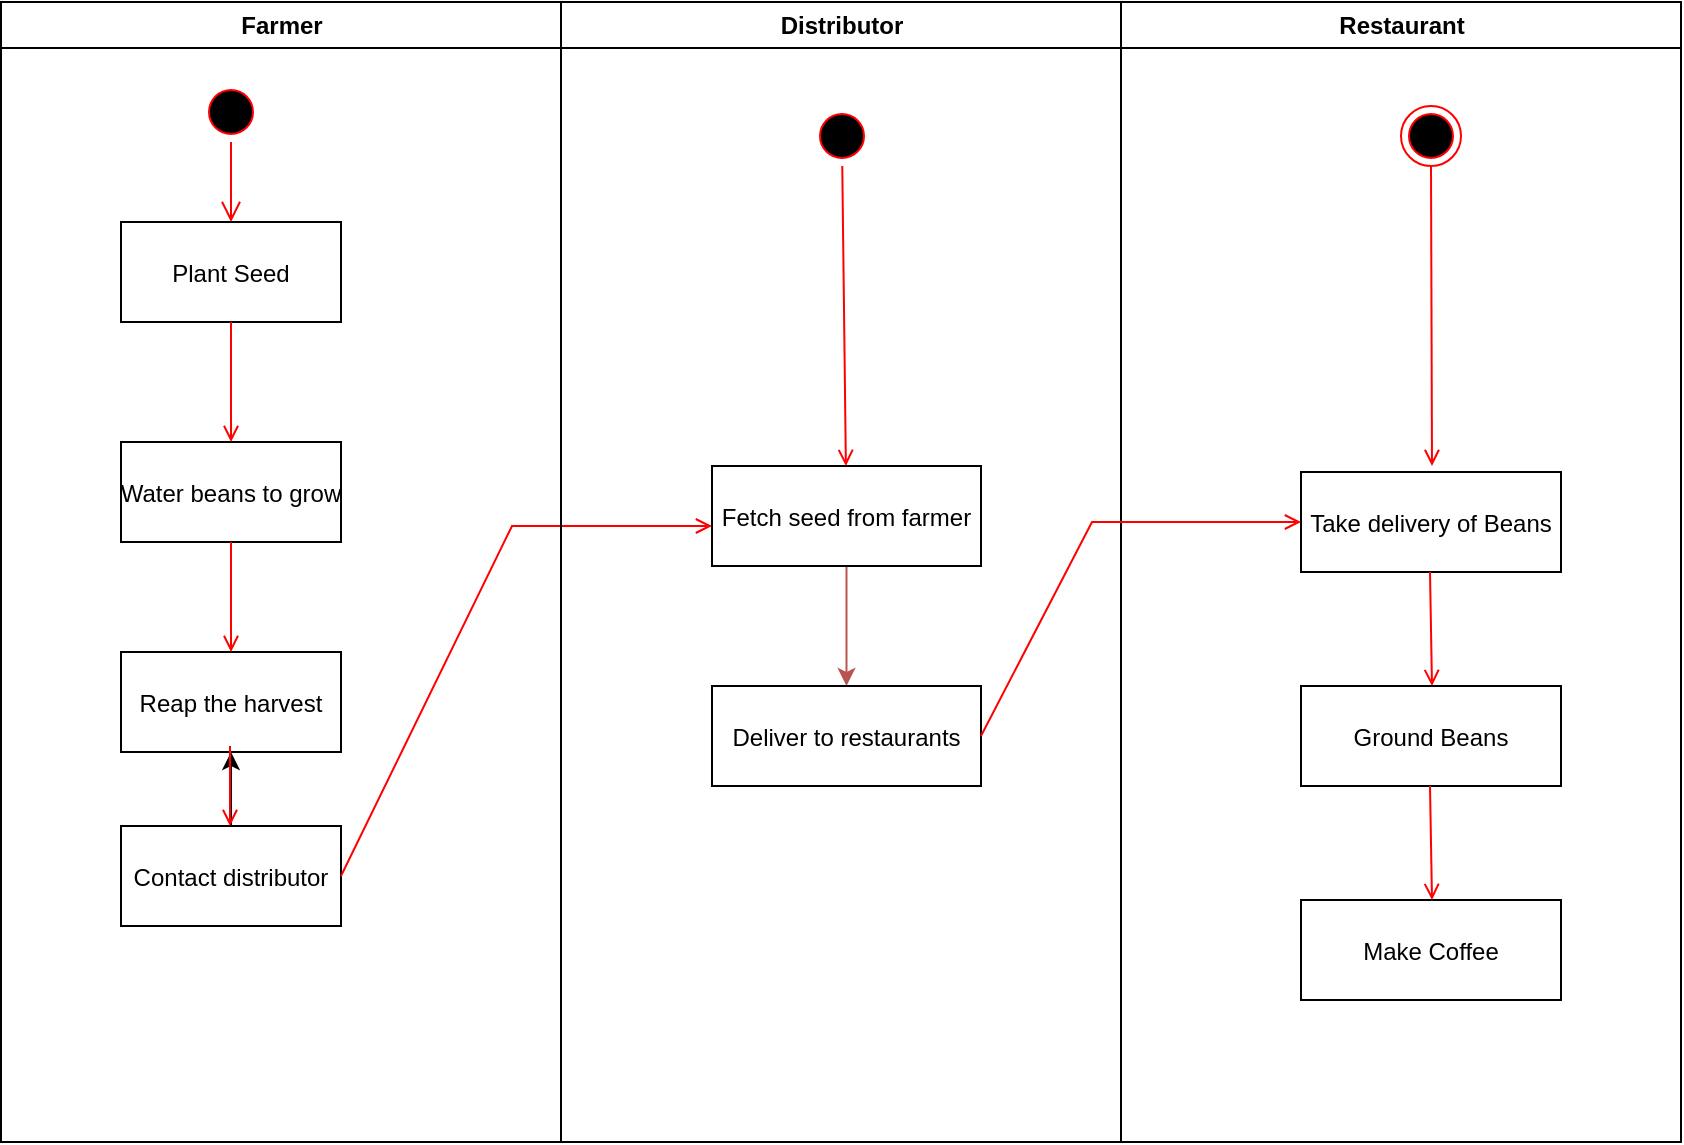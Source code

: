 <mxfile version="14.9.5" type="device"><diagram name="Page-1" id="e7e014a7-5840-1c2e-5031-d8a46d1fe8dd"><mxGraphModel dx="1422" dy="762" grid="1" gridSize="10" guides="1" tooltips="1" connect="1" arrows="1" fold="1" page="1" pageScale="1" pageWidth="1169" pageHeight="826" background="none" math="0" shadow="0"><root><mxCell id="0"/><mxCell id="1" parent="0"/><mxCell id="2" value="Farmer" style="swimlane;whiteSpace=wrap" parent="1" vertex="1"><mxGeometry x="164.5" y="128" width="280" height="570" as="geometry"/></mxCell><mxCell id="5" value="" style="ellipse;shape=startState;fillColor=#000000;strokeColor=#ff0000;" parent="2" vertex="1"><mxGeometry x="100" y="40" width="30" height="30" as="geometry"/></mxCell><mxCell id="6" value="" style="edgeStyle=elbowEdgeStyle;elbow=horizontal;verticalAlign=bottom;endArrow=open;endSize=8;strokeColor=#FF0000;endFill=1;rounded=0" parent="2" source="5" target="7" edge="1"><mxGeometry x="100" y="40" as="geometry"><mxPoint x="115" y="110" as="targetPoint"/></mxGeometry></mxCell><mxCell id="7" value="Plant Seed" style="" parent="2" vertex="1"><mxGeometry x="60" y="110" width="110" height="50" as="geometry"/></mxCell><mxCell id="8" value="Water beans to grow" style="" parent="2" vertex="1"><mxGeometry x="60" y="220" width="110" height="50" as="geometry"/></mxCell><mxCell id="9" value="" style="endArrow=open;strokeColor=#FF0000;endFill=1;rounded=0" parent="2" source="7" target="8" edge="1"><mxGeometry relative="1" as="geometry"/></mxCell><mxCell id="10" value="Reap the harvest" style="" parent="2" vertex="1"><mxGeometry x="60" y="325" width="110" height="50" as="geometry"/></mxCell><mxCell id="11" value="" style="endArrow=open;strokeColor=#FF0000;endFill=1;rounded=0" parent="2" source="8" target="10" edge="1"><mxGeometry relative="1" as="geometry"/></mxCell><mxCell id="sA4AHDB4BcRnnUcQMIwI-44" value="" style="edgeStyle=orthogonalEdgeStyle;rounded=0;orthogonalLoop=1;jettySize=auto;html=1;" edge="1" parent="2" source="sA4AHDB4BcRnnUcQMIwI-41" target="10"><mxGeometry relative="1" as="geometry"/></mxCell><mxCell id="sA4AHDB4BcRnnUcQMIwI-41" value="Contact distributor" style="" vertex="1" parent="2"><mxGeometry x="60" y="412" width="110" height="50" as="geometry"/></mxCell><mxCell id="sA4AHDB4BcRnnUcQMIwI-43" value="" style="endArrow=open;strokeColor=#FF0000;endFill=1;rounded=0" edge="1" parent="2"><mxGeometry relative="1" as="geometry"><mxPoint x="114.5" y="372" as="sourcePoint"/><mxPoint x="114.5" y="412" as="targetPoint"/></mxGeometry></mxCell><mxCell id="sA4AHDB4BcRnnUcQMIwI-47" value="" style="endArrow=open;strokeColor=#FF0000;endFill=1;rounded=0;exitX=1;exitY=0.5;exitDx=0;exitDy=0;" edge="1" parent="2" source="sA4AHDB4BcRnnUcQMIwI-41"><mxGeometry relative="1" as="geometry"><mxPoint x="170" y="262" as="sourcePoint"/><mxPoint x="355.5" y="262" as="targetPoint"/><Array as="points"><mxPoint x="255.5" y="262"/><mxPoint x="355.5" y="262"/></Array></mxGeometry></mxCell><mxCell id="3" value="Distributor" style="swimlane;whiteSpace=wrap" parent="1" vertex="1"><mxGeometry x="444.5" y="128" width="280" height="570" as="geometry"/></mxCell><mxCell id="13" value="" style="ellipse;shape=startState;fillColor=#000000;strokeColor=#ff0000;" parent="3" vertex="1"><mxGeometry x="125.5" y="52" width="30" height="30" as="geometry"/></mxCell><mxCell id="sA4AHDB4BcRnnUcQMIwI-49" style="edgeStyle=orthogonalEdgeStyle;rounded=0;orthogonalLoop=1;jettySize=auto;html=1;entryX=0.5;entryY=0;entryDx=0;entryDy=0;fillColor=#f8cecc;strokeColor=#b85450;" edge="1" parent="3" source="18" target="sA4AHDB4BcRnnUcQMIwI-48"><mxGeometry relative="1" as="geometry"/></mxCell><mxCell id="18" value="Fetch seed from farmer" style="" parent="3" vertex="1"><mxGeometry x="75.5" y="232" width="134.5" height="50" as="geometry"/></mxCell><mxCell id="19" value="" style="endArrow=open;strokeColor=#FF0000;endFill=1;rounded=0" parent="3" source="13" target="18" edge="1"><mxGeometry relative="1" as="geometry"><mxPoint x="130.5" y="270" as="sourcePoint"/></mxGeometry></mxCell><mxCell id="sA4AHDB4BcRnnUcQMIwI-48" value="Deliver to restaurants" style="" vertex="1" parent="3"><mxGeometry x="75.5" y="342" width="134.5" height="50" as="geometry"/></mxCell><mxCell id="4" value="Restaurant" style="swimlane;whiteSpace=wrap" parent="1" vertex="1"><mxGeometry x="724.5" y="128" width="280" height="570" as="geometry"/></mxCell><mxCell id="33" value="Take delivery of Beans" style="" parent="4" vertex="1"><mxGeometry x="90" y="235" width="130" height="50" as="geometry"/></mxCell><mxCell id="38" value="" style="ellipse;shape=endState;fillColor=#000000;strokeColor=#ff0000" parent="4" vertex="1"><mxGeometry x="140" y="52" width="30" height="30" as="geometry"/></mxCell><mxCell id="39" value="" style="endArrow=open;strokeColor=#FF0000;endFill=1;rounded=0;exitX=0.5;exitY=1;exitDx=0;exitDy=0;" parent="4" source="38" edge="1"><mxGeometry relative="1" as="geometry"><mxPoint x="155.5" y="232" as="targetPoint"/></mxGeometry></mxCell><mxCell id="sA4AHDB4BcRnnUcQMIwI-50" value="Ground Beans" style="" vertex="1" parent="4"><mxGeometry x="90" y="342" width="130" height="50" as="geometry"/></mxCell><mxCell id="sA4AHDB4BcRnnUcQMIwI-51" value="" style="endArrow=open;strokeColor=#FF0000;endFill=1;rounded=0;exitX=0.5;exitY=1;exitDx=0;exitDy=0;" edge="1" parent="4"><mxGeometry relative="1" as="geometry"><mxPoint x="154.5" y="285" as="sourcePoint"/><mxPoint x="155.5" y="342" as="targetPoint"/></mxGeometry></mxCell><mxCell id="sA4AHDB4BcRnnUcQMIwI-52" value="Make Coffee" style="" vertex="1" parent="4"><mxGeometry x="90" y="449" width="130" height="50" as="geometry"/></mxCell><mxCell id="sA4AHDB4BcRnnUcQMIwI-53" value="" style="endArrow=open;strokeColor=#FF0000;endFill=1;rounded=0;exitX=0.5;exitY=1;exitDx=0;exitDy=0;" edge="1" parent="4"><mxGeometry relative="1" as="geometry"><mxPoint x="154.5" y="392" as="sourcePoint"/><mxPoint x="155.5" y="449" as="targetPoint"/></mxGeometry></mxCell><mxCell id="37" value="" style="edgeStyle=none;strokeColor=#FF0000;endArrow=open;endFill=1;rounded=0;exitX=1;exitY=0.5;exitDx=0;exitDy=0;" parent="1" target="33" edge="1" source="sA4AHDB4BcRnnUcQMIwI-48"><mxGeometry width="100" height="100" relative="1" as="geometry"><mxPoint x="694.5" y="557.5" as="sourcePoint"/><mxPoint x="814.5" y="557.5" as="targetPoint"/><Array as="points"><mxPoint x="710" y="388"/></Array></mxGeometry></mxCell></root></mxGraphModel></diagram></mxfile>